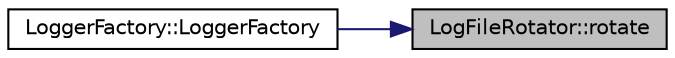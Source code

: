 digraph "LogFileRotator::rotate"
{
 // LATEX_PDF_SIZE
  edge [fontname="Helvetica",fontsize="10",labelfontname="Helvetica",labelfontsize="10"];
  node [fontname="Helvetica",fontsize="10",shape=record];
  rankdir="RL";
  Node1 [label="LogFileRotator::rotate",height=0.2,width=0.4,color="black", fillcolor="grey75", style="filled", fontcolor="black",tooltip=" "];
  Node1 -> Node2 [dir="back",color="midnightblue",fontsize="10",style="solid",fontname="Helvetica"];
  Node2 [label="LoggerFactory::LoggerFactory",height=0.2,width=0.4,color="black", fillcolor="white", style="filled",URL="$class_logger_factory.html#acfe3f0435c19ab6075605a56e306d683",tooltip=" "];
}
